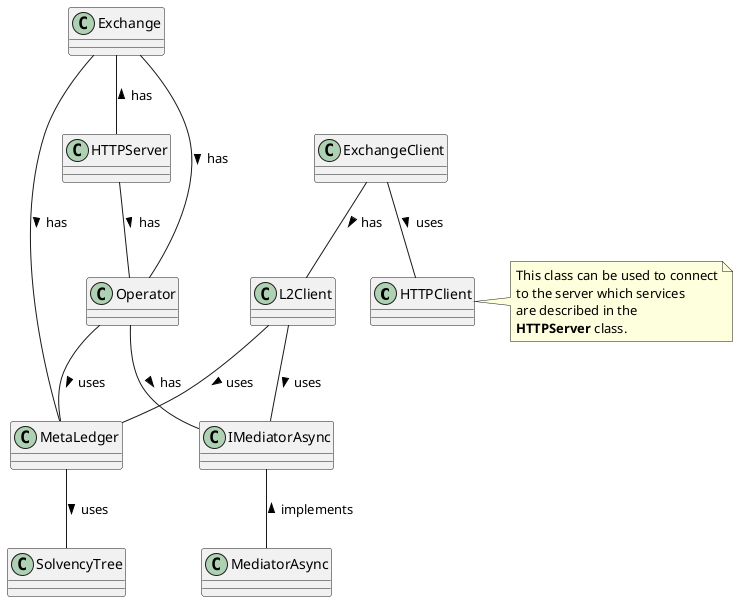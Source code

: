 @startuml


' Client


class HTTPClient
note right
 This class can be used to connect
 to the server which services
 are described in the
 <b>HTTPServer</b> class.
end note


class ExchangeClient
class L2Client

' Common
class MetaLedger
class SolvencyTree
class IMediatorAsync
class MediatorAsync


' Server
class Exchange


' not a class  but a module

class Operator
class HTTPServer


' Relations

ExchangeClient -- HTTPClient: uses >
ExchangeClient -- L2Client: has >
L2Client -- MetaLedger: uses >
Exchange -- MetaLedger: has >
Exchange -- Operator: has >
Operator -- MetaLedger: uses >
MetaLedger -- SolvencyTree: uses >
MediatorAsync -up- IMediatorAsync: implements >

L2Client -- IMediatorAsync: uses >
Operator -- IMediatorAsync: has >

HTTPServer -- Operator: has >
HTTPServer -up- Exchange: has >



@enduml


' Operator -- Exchange : administrates >